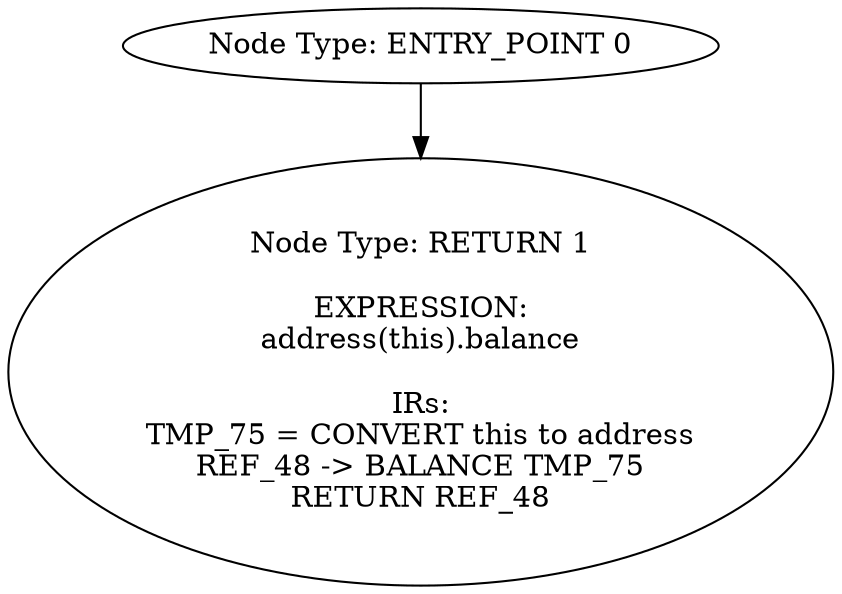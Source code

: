 digraph{
0[label="Node Type: ENTRY_POINT 0
"];
0->1;
1[label="Node Type: RETURN 1

EXPRESSION:
address(this).balance

IRs:
TMP_75 = CONVERT this to address
REF_48 -> BALANCE TMP_75
RETURN REF_48"];
}
